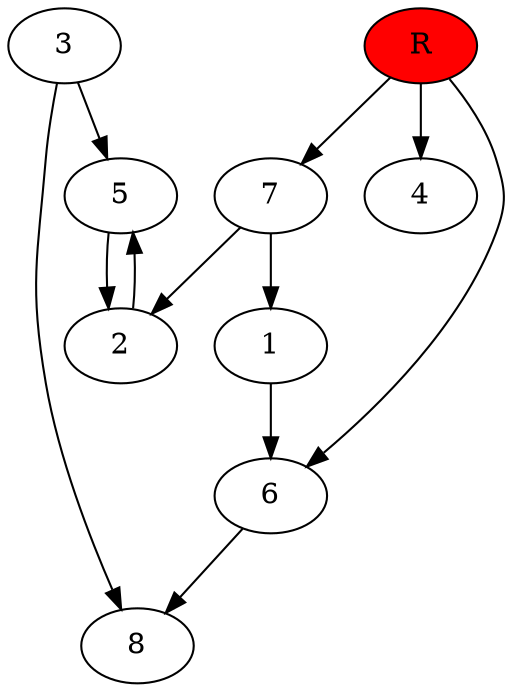 digraph prb5953 {
	1
	2
	3
	4
	5
	6
	7
	8
	R [fillcolor="#ff0000" style=filled]
	1 -> 6
	2 -> 5
	3 -> 5
	3 -> 8
	5 -> 2
	6 -> 8
	7 -> 1
	7 -> 2
	R -> 4
	R -> 6
	R -> 7
}
